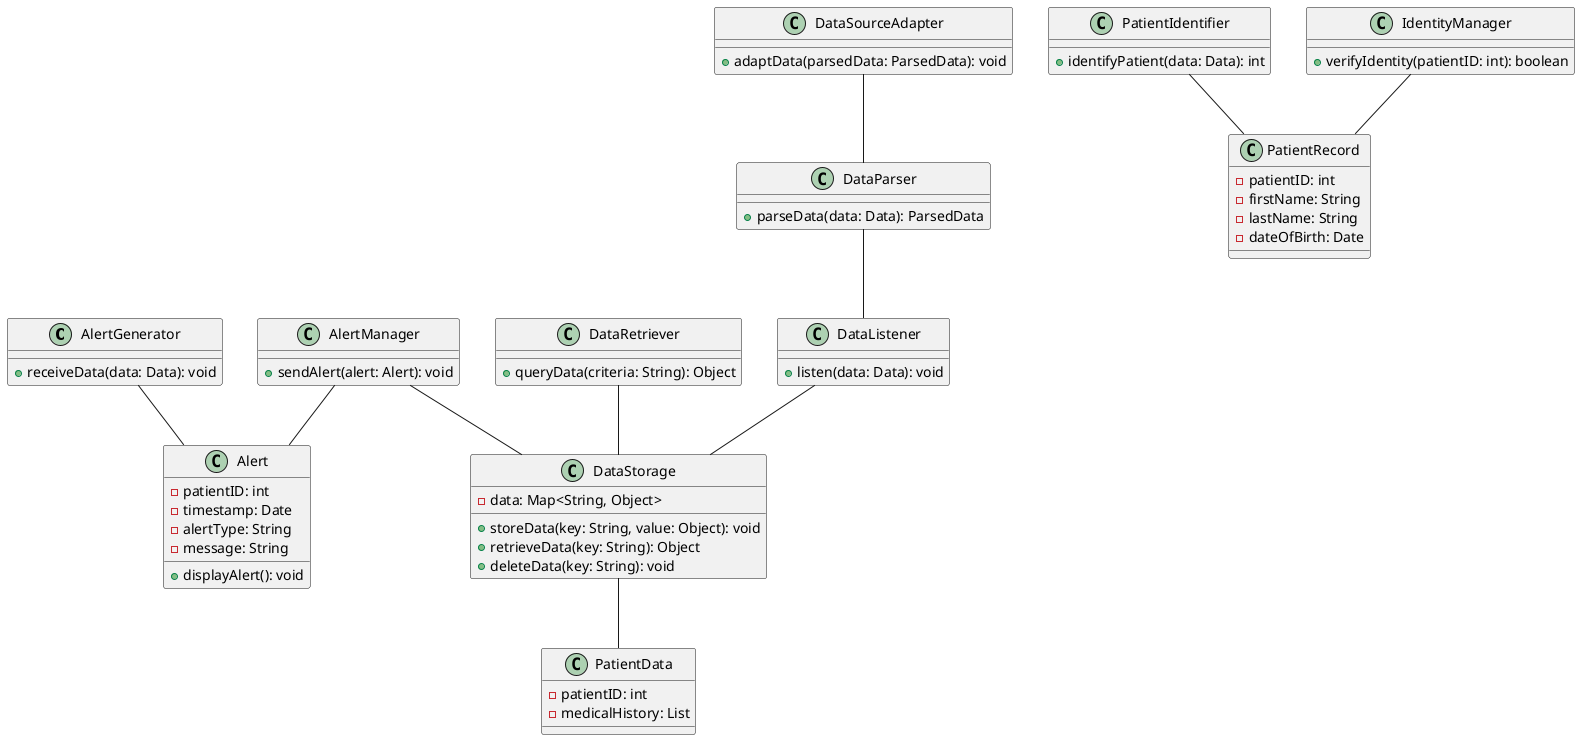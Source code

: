  @startuml

class AlertGenerator {
    + receiveData(data: Data): void
}

class Alert {
    - patientID: int
    - timestamp: Date
    - alertType: String
    - message: String
    + displayAlert(): void
}

class AlertManager {
    + sendAlert(alert: Alert): void
}

class DataStorage {
    - data: Map<String, Object>
    + storeData(key: String, value: Object): void
    + retrieveData(key: String): Object
    + deleteData(key: String): void
}

class PatientData {
    - patientID: int
    - medicalHistory: List
}

class DataRetriever {
    + queryData(criteria: String): Object
}

class PatientIdentifier {
    + identifyPatient(data: Data): int
}

class PatientRecord {
    - patientID: int
    - firstName: String
    - lastName: String
    - dateOfBirth: Date
}

class IdentityManager {
    + verifyIdentity(patientID: int): boolean
}

class DataListener {
    + listen(data: Data): void
}

class DataParser {
    + parseData(data: Data): ParsedData
}

class DataSourceAdapter {
    + adaptData(parsedData: ParsedData): void
}

AlertGenerator -- Alert
AlertManager -- Alert
AlertManager -- DataStorage
DataRetriever -- DataStorage
DataStorage -- PatientData
PatientIdentifier -- PatientRecord
IdentityManager -- PatientRecord
DataListener -- DataStorage
DataParser -- DataListener
DataSourceAdapter -- DataParser

@enduml
